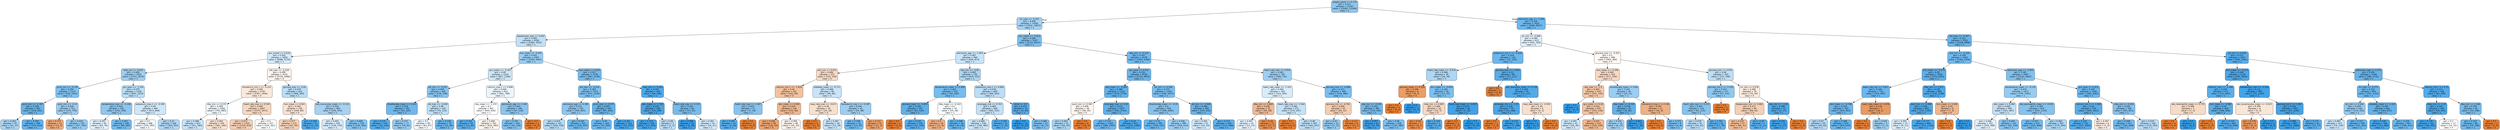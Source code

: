 digraph Tree {
node [shape=box, style="filled, rounded", color="black", fontname="helvetica"] ;
edge [fontname="helvetica"] ;
0 [label="weight_admit <= 0.179\ngini = 0.421\nsamples = 21187\nvalue = [10091, 23399]\nclass = 1", fillcolor="#8ec7f0"] ;
1 [label="inr_max <= -0.197\ngini = 0.456\nsamples = 13565\nvalue = [7502, 13872]\nclass = 1", fillcolor="#a4d2f3"] ;
0 -> 1 [labeldistance=2.5, labelangle=45, headlabel="True"] ;
2 [label="baseexcess_max <= 0.042\ngini = 0.483\nsamples = 8358\nvalue = [5380, 7815]\nclass = 1", fillcolor="#c1e0f7"] ;
1 -> 2 ;
3 [label="gcs_verbal <= 0.618\ngini = 0.493\nsamples = 5856\nvalue = [4086, 5170]\nclass = 1", fillcolor="#d5eafa"] ;
2 -> 3 ;
4 [label="mbp_min <= 0.016\ngini = 0.446\nsamples = 2541\nvalue = [1351, 2674]\nclass = 1", fillcolor="#9dcff2"] ;
3 -> 4 ;
5 [label="pco2_min <= -0.134\ngini = 0.394\nsamples = 1215\nvalue = [526, 1421]\nclass = 1", fillcolor="#82c1ef"] ;
4 -> 5 ;
6 [label="pco2_min <= -1.787\ngini = 0.309\nsamples = 493\nvalue = [154, 651]\nclass = 1", fillcolor="#68b4eb"] ;
5 -> 6 ;
7 [label="gini = 0.462\nsamples = 35\nvalue = [21, 37]\nclass = 1", fillcolor="#a9d5f4"] ;
6 -> 7 ;
8 [label="gini = 0.293\nsamples = 458\nvalue = [133, 614]\nclass = 1", fillcolor="#64b2eb"] ;
6 -> 8 ;
9 [label="spo2_min <= -4.12\ngini = 0.439\nsamples = 722\nvalue = [372, 770]\nclass = 1", fillcolor="#99ccf2"] ;
5 -> 9 ;
10 [label="gini = 0.375\nsamples = 12\nvalue = [15, 5]\nclass = 0", fillcolor="#eeab7b"] ;
9 -> 10 ;
11 [label="gini = 0.434\nsamples = 710\nvalue = [357, 765]\nclass = 1", fillcolor="#95cbf1"] ;
9 -> 11 ;
12 [label="gcs_eyes <= -1.334\ngini = 0.479\nsamples = 1326\nvalue = [825, 1253]\nclass = 1", fillcolor="#bbdef6"] ;
4 -> 12 ;
13 [label="temperature_max <= -0.248\ngini = 0.418\nsamples = 332\nvalue = [152, 359]\nclass = 1", fillcolor="#8dc6f0"] ;
12 -> 13 ;
14 [label="gini = 0.497\nsamples = 92\nvalue = [63, 74]\nclass = 1", fillcolor="#e2f0fb"] ;
13 -> 14 ;
15 [label="gini = 0.363\nsamples = 240\nvalue = [89, 285]\nclass = 1", fillcolor="#77bced"] ;
13 -> 15 ;
16 [label="potassium_max.1 <= -0.392\ngini = 0.49\nsamples = 994\nvalue = [673, 894]\nclass = 1", fillcolor="#cee7f9"] ;
12 -> 16 ;
17 [label="gini = 0.5\nsamples = 488\nvalue = [370, 393]\nclass = 1", fillcolor="#f3f9fd"] ;
16 -> 17 ;
18 [label="gini = 0.47\nsamples = 506\nvalue = [303, 501]\nclass = 1", fillcolor="#b1d8f5"] ;
16 -> 18 ;
19 [label="ptt_max <= -0.228\ngini = 0.499\nsamples = 3315\nvalue = [2735, 2496]\nclass = 0", fillcolor="#fdf4ee"] ;
3 -> 19 ;
20 [label="hematocrit_min.1 <= -0.141\ngini = 0.495\nsamples = 2705\nvalue = [2367, 1936]\nclass = 0", fillcolor="#fae8db"] ;
19 -> 20 ;
21 [label="dbp_min <= 0.155\ngini = 0.499\nsamples = 1058\nvalue = [792, 865]\nclass = 1", fillcolor="#eef7fd"] ;
20 -> 21 ;
22 [label="gini = 0.488\nsamples = 623\nvalue = [411, 565]\nclass = 1", fillcolor="#c9e4f8"] ;
21 -> 22 ;
23 [label="gini = 0.493\nsamples = 435\nvalue = [381, 300]\nclass = 0", fillcolor="#f9e4d5"] ;
21 -> 23 ;
24 [label="heart_rate_max <= 0.544\ngini = 0.482\nsamples = 1647\nvalue = [1575, 1071]\nclass = 0", fillcolor="#f7d7c0"] ;
20 -> 24 ;
25 [label="gini = 0.472\nsamples = 1310\nvalue = [1316, 810]\nclass = 0", fillcolor="#f5cfb3"] ;
24 -> 25 ;
26 [label="gini = 0.5\nsamples = 337\nvalue = [259, 261]\nclass = 1", fillcolor="#fdfeff"] ;
24 -> 26 ;
27 [label="glucose_max <= -0.81\ngini = 0.479\nsamples = 610\nvalue = [368, 560]\nclass = 1", fillcolor="#bbddf6"] ;
19 -> 27 ;
28 [label="bun_mean <= 0.941\ngini = 0.492\nsamples = 126\nvalue = [109, 84]\nclass = 0", fillcolor="#f9e2d2"] ;
27 -> 28 ;
29 [label="gini = 0.477\nsamples = 115\nvalue = [107, 69]\nclass = 0", fillcolor="#f6d2b9"] ;
28 -> 29 ;
30 [label="gini = 0.208\nsamples = 11\nvalue = [2, 15]\nclass = 1", fillcolor="#53aae8"] ;
28 -> 30 ;
31 [label="abs_monocytes_mean <= -0.122\ngini = 0.456\nsamples = 484\nvalue = [259, 476]\nclass = 1", fillcolor="#a5d2f3"] ;
27 -> 31 ;
32 [label="gini = 0.493\nsamples = 205\nvalue = [139, 176]\nclass = 1", fillcolor="#d5eafa"] ;
31 -> 32 ;
33 [label="gini = 0.408\nsamples = 279\nvalue = [120, 300]\nclass = 1", fillcolor="#88c4ef"] ;
31 -> 33 ;
34 [label="bun_mean <= -0.443\ngini = 0.441\nsamples = 2502\nvalue = [1294, 2645]\nclass = 1", fillcolor="#9acdf2"] ;
2 -> 34 ;
35 [label="gcs_motor <= -0.307\ngini = 0.49\nsamples = 1224\nvalue = [827, 1106]\nclass = 1", fillcolor="#cde6f8"] ;
34 -> 35 ;
36 [label="ptt_min <= -0.207\ngini = 0.409\nsamples = 309\nvalue = [136, 338]\nclass = 1", fillcolor="#89c4ef"] ;
35 -> 36 ;
37 [label="bicarbonate_mean <= 0.423\ngini = 0.336\nsamples = 191\nvalue = [61, 225]\nclass = 1", fillcolor="#6fb8ec"] ;
36 -> 37 ;
38 [label="gini = 0.231\nsamples = 114\nvalue = [22, 143]\nclass = 1", fillcolor="#57ace9"] ;
37 -> 38 ;
39 [label="gini = 0.437\nsamples = 77\nvalue = [39, 82]\nclass = 1", fillcolor="#97ccf1"] ;
37 -> 39 ;
40 [label="ptt_max <= -0.048\ngini = 0.48\nsamples = 118\nvalue = [75, 113]\nclass = 1", fillcolor="#bcdef6"] ;
36 -> 40 ;
41 [label="gini = 0.5\nsamples = 83\nvalue = [63, 67]\nclass = 1", fillcolor="#f3f9fd"] ;
40 -> 41 ;
42 [label="gini = 0.328\nsamples = 35\nvalue = [12, 46]\nclass = 1", fillcolor="#6db7ec"] ;
40 -> 42 ;
43 [label="calcium_max.1 <= 0.696\ngini = 0.499\nsamples = 915\nvalue = [691, 768]\nclass = 1", fillcolor="#ebf5fc"] ;
35 -> 43 ;
44 [label="sbp_mean <= -1.255\ngini = 0.5\nsamples = 807\nvalue = [644, 650]\nclass = 1", fillcolor="#fdfeff"] ;
43 -> 44 ;
45 [label="gini = 0.263\nsamples = 44\nvalue = [12, 65]\nclass = 1", fillcolor="#5eafea"] ;
44 -> 45 ;
46 [label="gini = 0.499\nsamples = 763\nvalue = [632, 585]\nclass = 0", fillcolor="#fdf6f0"] ;
44 -> 46 ;
47 [label="admission_age <= 1.442\ngini = 0.407\nsamples = 108\nvalue = [47, 118]\nclass = 1", fillcolor="#88c4ef"] ;
43 -> 47 ;
48 [label="gini = 0.391\nsamples = 106\nvalue = [43, 118]\nclass = 1", fillcolor="#81c1ee"] ;
47 -> 48 ;
49 [label="gini = 0.0\nsamples = 2\nvalue = [4, 0]\nclass = 0", fillcolor="#e58139"] ;
47 -> 49 ;
50 [label="bun_mean <= 0.635\ngini = 0.357\nsamples = 1278\nvalue = [467, 1539]\nclass = 1", fillcolor="#75bbed"] ;
34 -> 50 ;
51 [label="ptt_max <= -0.316\ngini = 0.383\nsamples = 1074\nvalue = [431, 1240]\nclass = 1", fillcolor="#7ebfee"] ;
50 -> 51 ;
52 [label="admission_age <= 0.385\ngini = 0.415\nsamples = 742\nvalue = [344, 825]\nclass = 1", fillcolor="#8cc6f0"] ;
51 -> 52 ;
53 [label="gini = 0.474\nsamples = 321\nvalue = [200, 318]\nclass = 1", fillcolor="#b6dbf5"] ;
52 -> 53 ;
54 [label="gini = 0.345\nsamples = 421\nvalue = [144, 507]\nclass = 1", fillcolor="#71b9ec"] ;
52 -> 54 ;
55 [label="pco2_max <= 0.375\ngini = 0.287\nsamples = 332\nvalue = [87, 415]\nclass = 1", fillcolor="#63b2ea"] ;
51 -> 55 ;
56 [label="gini = 0.34\nsamples = 220\nvalue = [72, 260]\nclass = 1", fillcolor="#70b8ec"] ;
55 -> 56 ;
57 [label="gini = 0.161\nsamples = 112\nvalue = [15, 155]\nclass = 1", fillcolor="#4ca6e8"] ;
55 -> 57 ;
58 [label="mbp_min <= 0.454\ngini = 0.192\nsamples = 204\nvalue = [36, 299]\nclass = 1", fillcolor="#51a9e8"] ;
50 -> 58 ;
59 [label="wbc_mean <= 1.702\ngini = 0.134\nsamples = 158\nvalue = [19, 244]\nclass = 1", fillcolor="#48a5e7"] ;
58 -> 59 ;
60 [label="gini = 0.123\nsamples = 155\nvalue = [17, 241]\nclass = 1", fillcolor="#47a4e7"] ;
59 -> 60 ;
61 [label="gini = 0.48\nsamples = 3\nvalue = [2, 3]\nclass = 1", fillcolor="#bddef6"] ;
59 -> 61 ;
62 [label="heart_rate_max <= 0.152\ngini = 0.361\nsamples = 46\nvalue = [17, 55]\nclass = 1", fillcolor="#76bbed"] ;
58 -> 62 ;
63 [label="gini = 0.056\nsamples = 22\nvalue = [1, 34]\nclass = 1", fillcolor="#3fa0e6"] ;
62 -> 63 ;
64 [label="gini = 0.491\nsamples = 24\nvalue = [16, 21]\nclass = 1", fillcolor="#d0e8f9"] ;
62 -> 64 ;
65 [label="bun_mean <= -0.615\ngini = 0.384\nsamples = 5207\nvalue = [2122, 6057]\nclass = 1", fillcolor="#7ebfee"] ;
1 -> 65 ;
66 [label="admission_age <= -1.093\ngini = 0.487\nsamples = 969\nvalue = [629, 873]\nclass = 1", fillcolor="#c8e4f8"] ;
65 -> 66 ;
67 [label="po2_min <= 0.051\ngini = 0.486\nsamples = 227\nvalue = [210, 150]\nclass = 0", fillcolor="#f8dbc6"] ;
66 -> 67 ;
68 [label="calcium_min.1 <= -1.919\ngini = 0.45\nsamples = 161\nvalue = [162, 84]\nclass = 0", fillcolor="#f2c2a0"] ;
67 -> 68 ;
69 [label="heart_rate_max <= 2.407\ngini = 0.403\nsamples = 17\nvalue = [7, 18]\nclass = 1", fillcolor="#86c3ef"] ;
68 -> 69 ;
70 [label="gini = 0.245\nsamples = 14\nvalue = [3, 18]\nclass = 1", fillcolor="#5aade9"] ;
69 -> 70 ;
71 [label="gini = 0.0\nsamples = 3\nvalue = [4, 0]\nclass = 0", fillcolor="#e58139"] ;
69 -> 71 ;
72 [label="wbc_mean <= 0.094\ngini = 0.419\nsamples = 144\nvalue = [155, 66]\nclass = 0", fillcolor="#f0b78d"] ;
68 -> 72 ;
73 [label="gini = 0.344\nsamples = 96\nvalue = [120, 34]\nclass = 0", fillcolor="#eca571"] ;
72 -> 73 ;
74 [label="gini = 0.499\nsamples = 48\nvalue = [35, 32]\nclass = 0", fillcolor="#fdf4ee"] ;
72 -> 74 ;
75 [label="platelets_mean <= -0.711\ngini = 0.488\nsamples = 66\nvalue = [48, 66]\nclass = 1", fillcolor="#c9e4f8"] ;
67 -> 75 ;
76 [label="resp_rate_max <= -0.675\ngini = 0.49\nsamples = 24\nvalue = [24, 18]\nclass = 0", fillcolor="#f8e0ce"] ;
75 -> 76 ;
77 [label="gini = 0.0\nsamples = 6\nvalue = [11, 0]\nclass = 0", fillcolor="#e58139"] ;
76 -> 77 ;
78 [label="gini = 0.487\nsamples = 18\nvalue = [13, 18]\nclass = 1", fillcolor="#c8e4f8"] ;
76 -> 78 ;
79 [label="hematocrit_max.1 <= 0.387\ngini = 0.444\nsamples = 42\nvalue = [24, 48]\nclass = 1", fillcolor="#9ccef2"] ;
75 -> 79 ;
80 [label="gini = 0.348\nsamples = 32\nvalue = [13, 45]\nclass = 1", fillcolor="#72b9ed"] ;
79 -> 80 ;
81 [label="gini = 0.337\nsamples = 10\nvalue = [11, 3]\nclass = 0", fillcolor="#eca36f"] ;
79 -> 81 ;
82 [label="sbp_min <= -0.82\ngini = 0.465\nsamples = 742\nvalue = [419, 723]\nclass = 1", fillcolor="#acd6f4"] ;
66 -> 82 ;
83 [label="temperature_mean <= 0.408\ngini = 0.363\nsamples = 142\nvalue = [50, 160]\nclass = 1", fillcolor="#77bced"] ;
82 -> 83 ;
84 [label="glucose_mean <= -0.855\ngini = 0.265\nsamples = 107\nvalue = [25, 134]\nclass = 1", fillcolor="#5eafea"] ;
83 -> 84 ;
85 [label="gini = 0.0\nsamples = 3\nvalue = [3, 0]\nclass = 0", fillcolor="#e58139"] ;
84 -> 85 ;
86 [label="gini = 0.242\nsamples = 104\nvalue = [22, 134]\nclass = 1", fillcolor="#5aade9"] ;
84 -> 86 ;
87 [label="dbp_mean <= -0.243\ngini = 0.5\nsamples = 35\nvalue = [25, 26]\nclass = 1", fillcolor="#f7fbfe"] ;
83 -> 87 ;
88 [label="gini = 0.4\nsamples = 19\nvalue = [21, 8]\nclass = 0", fillcolor="#efb184"] ;
87 -> 88 ;
89 [label="gini = 0.298\nsamples = 16\nvalue = [4, 18]\nclass = 1", fillcolor="#65b3eb"] ;
87 -> 89 ;
90 [label="potassium_max.1 <= 0.682\ngini = 0.478\nsamples = 600\nvalue = [369, 563]\nclass = 1", fillcolor="#bbddf6"] ;
82 -> 90 ;
91 [label="aniongap_min <= 0.703\ngini = 0.484\nsamples = 568\nvalue = [363, 523]\nclass = 1", fillcolor="#c2e1f7"] ;
90 -> 91 ;
92 [label="gini = 0.489\nsamples = 536\nvalue = [356, 482]\nclass = 1", fillcolor="#cbe5f8"] ;
91 -> 92 ;
93 [label="gini = 0.249\nsamples = 32\nvalue = [7, 41]\nclass = 1", fillcolor="#5baee9"] ;
91 -> 93 ;
94 [label="white <= 0.5\ngini = 0.227\nsamples = 32\nvalue = [6, 40]\nclass = 1", fillcolor="#57ace9"] ;
90 -> 94 ;
95 [label="gini = 0.0\nsamples = 15\nvalue = [0, 23]\nclass = 1", fillcolor="#399de5"] ;
94 -> 95 ;
96 [label="gini = 0.386\nsamples = 17\nvalue = [6, 17]\nclass = 1", fillcolor="#7fc0ee"] ;
94 -> 96 ;
97 [label="dbp_min <= 0.524\ngini = 0.347\nsamples = 4238\nvalue = [1493, 5184]\nclass = 1", fillcolor="#72b9ec"] ;
65 -> 97 ;
98 [label="gcs_eyes <= 0.412\ngini = 0.322\nsamples = 3536\nvalue = [1125, 4453]\nclass = 1", fillcolor="#6bb6ec"] ;
97 -> 98 ;
99 [label="sbp_mean <= -2.005\ngini = 0.286\nsamples = 2116\nvalue = [579, 2776]\nclass = 1", fillcolor="#62b1ea"] ;
98 -> 99 ;
100 [label="pco2_min <= 0.565\ngini = 0.499\nsamples = 39\nvalue = [38, 35]\nclass = 0", fillcolor="#fdf5ef"] ;
99 -> 100 ;
101 [label="gini = 0.463\nsamples = 31\nvalue = [20, 35]\nclass = 1", fillcolor="#aad5f4"] ;
100 -> 101 ;
102 [label="gini = 0.0\nsamples = 8\nvalue = [18, 0]\nclass = 0", fillcolor="#e58139"] ;
100 -> 102 ;
103 [label="aniongap_max <= 0.02\ngini = 0.275\nsamples = 2077\nvalue = [541, 2741]\nclass = 1", fillcolor="#60b0ea"] ;
99 -> 103 ;
104 [label="gini = 0.332\nsamples = 1164\nvalue = [388, 1455]\nclass = 1", fillcolor="#6eb7ec"] ;
103 -> 104 ;
105 [label="gini = 0.19\nsamples = 913\nvalue = [153, 1286]\nclass = 1", fillcolor="#51a9e8"] ;
103 -> 105 ;
106 [label="ph_min <= 0.166\ngini = 0.371\nsamples = 1420\nvalue = [546, 1677]\nclass = 1", fillcolor="#79bded"] ;
98 -> 106 ;
107 [label="bicarbonate_mean <= -0.29\ngini = 0.4\nsamples = 926\nvalue = [399, 1045]\nclass = 1", fillcolor="#85c2ef"] ;
106 -> 107 ;
108 [label="gini = 0.33\nsamples = 436\nvalue = [140, 532]\nclass = 1", fillcolor="#6db7ec"] ;
107 -> 108 ;
109 [label="gini = 0.446\nsamples = 490\nvalue = [259, 513]\nclass = 1", fillcolor="#9dcef2"] ;
107 -> 109 ;
110 [label="ptt_min <= -0.506\ngini = 0.306\nsamples = 494\nvalue = [147, 632]\nclass = 1", fillcolor="#67b4eb"] ;
106 -> 110 ;
111 [label="gini = 0.491\nsamples = 51\nvalue = [33, 43]\nclass = 1", fillcolor="#d1e8f9"] ;
110 -> 111 ;
112 [label="gini = 0.272\nsamples = 443\nvalue = [114, 589]\nclass = 1", fillcolor="#5fb0ea"] ;
110 -> 112 ;
113 [label="heart_rate_max <= 0.054\ngini = 0.445\nsamples = 702\nvalue = [368, 731]\nclass = 1", fillcolor="#9dcef2"] ;
97 -> 113 ;
114 [label="heart_rate_mean <= -1.431\ngini = 0.494\nsamples = 302\nvalue = [214, 265]\nclass = 1", fillcolor="#d9ecfa"] ;
113 -> 114 ;
115 [label="dbp_min <= 0.806\ngini = 0.428\nsamples = 31\nvalue = [40, 18]\nclass = 0", fillcolor="#f1ba92"] ;
114 -> 115 ;
116 [label="gini = 0.497\nsamples = 14\nvalue = [13, 15]\nclass = 1", fillcolor="#e5f2fc"] ;
115 -> 116 ;
117 [label="gini = 0.18\nsamples = 17\nvalue = [27, 3]\nclass = 0", fillcolor="#e88f4f"] ;
115 -> 117 ;
118 [label="heart_rate_max <= -1.564\ngini = 0.485\nsamples = 271\nvalue = [174, 247]\nclass = 1", fillcolor="#c4e2f7"] ;
114 -> 118 ;
119 [label="gini = 0.0\nsamples = 4\nvalue = [10, 0]\nclass = 0", fillcolor="#e58139"] ;
118 -> 119 ;
120 [label="gini = 0.48\nsamples = 267\nvalue = [164, 247]\nclass = 1", fillcolor="#bcdef6"] ;
118 -> 120 ;
121 [label="glucose_max <= -0.898\ngini = 0.373\nsamples = 400\nvalue = [154, 466]\nclass = 1", fillcolor="#7abdee"] ;
113 -> 121 ;
122 [label="glucose_min <= -0.781\ngini = 0.469\nsamples = 20\nvalue = [20, 12]\nclass = 0", fillcolor="#f5cdb0"] ;
121 -> 122 ;
123 [label="gini = 0.43\nsamples = 12\nvalue = [5, 11]\nclass = 1", fillcolor="#93caf1"] ;
122 -> 123 ;
124 [label="gini = 0.117\nsamples = 8\nvalue = [15, 1]\nclass = 0", fillcolor="#e78946"] ;
122 -> 124 ;
125 [label="sbp_min <= -0.545\ngini = 0.352\nsamples = 380\nvalue = [134, 454]\nclass = 1", fillcolor="#73baed"] ;
121 -> 125 ;
126 [label="gini = 0.097\nsamples = 42\nvalue = [4, 74]\nclass = 1", fillcolor="#44a2e6"] ;
125 -> 126 ;
127 [label="gini = 0.38\nsamples = 338\nvalue = [130, 380]\nclass = 1", fillcolor="#7dbfee"] ;
125 -> 127 ;
128 [label="admission_age <= -1.599\ngini = 0.336\nsamples = 7622\nvalue = [2589, 9527]\nclass = 1", fillcolor="#6fb8ec"] ;
0 -> 128 [labeldistance=2.5, labelangle=-45, headlabel="False"] ;
129 [label="ph_min <= -0.698\ngini = 0.496\nsamples = 612\nvalue = [441, 529]\nclass = 1", fillcolor="#deeffb"] ;
128 -> 129 ;
130 [label="potassium_min.1 <= -0.646\ngini = 0.324\nsamples = 116\nvalue = [37, 145]\nclass = 1", fillcolor="#6cb6ec"] ;
129 -> 130 ;
131 [label="heart_rate_mean <= -0.516\ngini = 0.466\nsamples = 36\nvalue = [20, 34]\nclass = 1", fillcolor="#add7f4"] ;
130 -> 131 ;
132 [label="glucose_mean <= 0.529\ngini = 0.298\nsamples = 6\nvalue = [9, 2]\nclass = 0", fillcolor="#eb9d65"] ;
131 -> 132 ;
133 [label="gini = 0.0\nsamples = 4\nvalue = [9, 0]\nclass = 0", fillcolor="#e58139"] ;
132 -> 133 ;
134 [label="gini = 0.0\nsamples = 2\nvalue = [0, 2]\nclass = 1", fillcolor="#399de5"] ;
132 -> 134 ;
135 [label="bun_mean <= -0.639\ngini = 0.381\nsamples = 30\nvalue = [11, 32]\nclass = 1", fillcolor="#7dbfee"] ;
131 -> 135 ;
136 [label="mbp_min <= 0.855\ngini = 0.484\nsamples = 10\nvalue = [10, 7]\nclass = 0", fillcolor="#f7d9c4"] ;
135 -> 136 ;
137 [label="gini = 0.18\nsamples = 7\nvalue = [9, 1]\nclass = 0", fillcolor="#e88f4f"] ;
136 -> 137 ;
138 [label="gini = 0.245\nsamples = 3\nvalue = [1, 6]\nclass = 1", fillcolor="#5aade9"] ;
136 -> 138 ;
139 [label="heart_rate_mean <= -0.057\ngini = 0.074\nsamples = 20\nvalue = [1, 25]\nclass = 1", fillcolor="#41a1e6"] ;
135 -> 139 ;
140 [label="gini = 0.0\nsamples = 1\nvalue = [1, 0]\nclass = 0", fillcolor="#e58139"] ;
139 -> 140 ;
141 [label="gini = 0.0\nsamples = 19\nvalue = [0, 25]\nclass = 1", fillcolor="#399de5"] ;
139 -> 141 ;
142 [label="glucose_max <= -0.921\ngini = 0.23\nsamples = 80\nvalue = [17, 111]\nclass = 1", fillcolor="#57ace9"] ;
130 -> 142 ;
143 [label="gini = 0.0\nsamples = 2\nvalue = [3, 0]\nclass = 0", fillcolor="#e58139"] ;
142 -> 143 ;
144 [label="abs_basophils_mean <= 0.739\ngini = 0.199\nsamples = 78\nvalue = [14, 111]\nclass = 1", fillcolor="#52a9e8"] ;
142 -> 144 ;
145 [label="aniongap_min <= -1.52\ngini = 0.155\nsamples = 74\nvalue = [10, 108]\nclass = 1", fillcolor="#4ba6e7"] ;
144 -> 145 ;
146 [label="gini = 0.0\nsamples = 1\nvalue = [3, 0]\nclass = 0", fillcolor="#e58139"] ;
145 -> 146 ;
147 [label="gini = 0.114\nsamples = 73\nvalue = [7, 108]\nclass = 1", fillcolor="#46a3e7"] ;
145 -> 147 ;
148 [label="resp_rate_mean <= -0.591\ngini = 0.49\nsamples = 4\nvalue = [4, 3]\nclass = 0", fillcolor="#f8e0ce"] ;
144 -> 148 ;
149 [label="gini = 0.0\nsamples = 2\nvalue = [0, 3]\nclass = 1", fillcolor="#399de5"] ;
148 -> 149 ;
150 [label="gini = 0.0\nsamples = 2\nvalue = [4, 0]\nclass = 0", fillcolor="#e58139"] ;
148 -> 150 ;
151 [label="glucose_max <= -0.422\ngini = 0.5\nsamples = 496\nvalue = [404, 384]\nclass = 0", fillcolor="#fef9f5"] ;
129 -> 151 ;
152 [label="bun_mean <= -0.296\ngini = 0.484\nsamples = 303\nvalue = [277, 194]\nclass = 0", fillcolor="#f7d9c4"] ;
151 -> 152 ;
153 [label="sbp_max <= -1.5\ngini = 0.462\nsamples = 259\nvalue = [252, 143]\nclass = 0", fillcolor="#f4c8a9"] ;
152 -> 153 ;
154 [label="gini = 0.0\nsamples = 4\nvalue = [0, 9]\nclass = 1", fillcolor="#399de5"] ;
153 -> 154 ;
155 [label="gcs_motor <= 0.26\ngini = 0.453\nsamples = 255\nvalue = [252, 134]\nclass = 0", fillcolor="#f3c4a2"] ;
153 -> 155 ;
156 [label="gini = 0.491\nsamples = 41\nvalue = [26, 34]\nclass = 1", fillcolor="#d0e8f9"] ;
155 -> 156 ;
157 [label="gini = 0.425\nsamples = 214\nvalue = [226, 100]\nclass = 0", fillcolor="#f1b991"] ;
155 -> 157 ;
158 [label="bicarbonate_mean <= 0.66\ngini = 0.441\nsamples = 44\nvalue = [25, 51]\nclass = 1", fillcolor="#9acdf2"] ;
152 -> 158 ;
159 [label="dbp_mean <= 0.156\ngini = 0.278\nsamples = 33\nvalue = [9, 45]\nclass = 1", fillcolor="#61b1ea"] ;
158 -> 159 ;
160 [label="gini = 0.454\nsamples = 16\nvalue = [8, 15]\nclass = 1", fillcolor="#a3d1f3"] ;
159 -> 160 ;
161 [label="gini = 0.062\nsamples = 17\nvalue = [1, 30]\nclass = 1", fillcolor="#40a0e6"] ;
159 -> 161 ;
162 [label="hematocrit_max.1 <= 0.46\ngini = 0.397\nsamples = 11\nvalue = [16, 6]\nclass = 0", fillcolor="#efb083"] ;
158 -> 162 ;
163 [label="gini = 0.0\nsamples = 5\nvalue = [14, 0]\nclass = 0", fillcolor="#e58139"] ;
162 -> 163 ;
164 [label="gini = 0.375\nsamples = 6\nvalue = [2, 6]\nclass = 1", fillcolor="#7bbeee"] ;
162 -> 164 ;
165 [label="glucose_min <= 0.435\ngini = 0.48\nsamples = 193\nvalue = [127, 190]\nclass = 1", fillcolor="#bddff6"] ;
151 -> 165 ;
166 [label="glucose_min.2 <= 2.539\ngini = 0.423\nsamples = 117\nvalue = [57, 131]\nclass = 1", fillcolor="#8fc8f0"] ;
165 -> 166 ;
167 [label="heart_rate_max <= 0.274\ngini = 0.403\nsamples = 114\nvalue = [51, 131]\nclass = 1", fillcolor="#86c3ef"] ;
166 -> 167 ;
168 [label="gini = 0.478\nsamples = 53\nvalue = [34, 52]\nclass = 1", fillcolor="#baddf6"] ;
167 -> 168 ;
169 [label="gini = 0.291\nsamples = 61\nvalue = [17, 79]\nclass = 1", fillcolor="#64b2eb"] ;
167 -> 169 ;
170 [label="gini = 0.0\nsamples = 3\nvalue = [6, 0]\nclass = 0", fillcolor="#e58139"] ;
166 -> 170 ;
171 [label="inr_min <= 0.078\ngini = 0.496\nsamples = 76\nvalue = [70, 59]\nclass = 0", fillcolor="#fbebe0"] ;
165 -> 171 ;
172 [label="baseexcess_min <= 0.682\ngini = 0.472\nsamples = 64\nvalue = [68, 42]\nclass = 0", fillcolor="#f5cfb3"] ;
171 -> 172 ;
173 [label="gini = 0.435\nsamples = 57\nvalue = [66, 31]\nclass = 0", fillcolor="#f1bc96"] ;
172 -> 173 ;
174 [label="gini = 0.26\nsamples = 7\nvalue = [2, 11]\nclass = 1", fillcolor="#5dafea"] ;
172 -> 174 ;
175 [label="sbp_min <= 1.101\ngini = 0.188\nsamples = 12\nvalue = [2, 17]\nclass = 1", fillcolor="#50a9e8"] ;
171 -> 175 ;
176 [label="gini = 0.105\nsamples = 11\nvalue = [1, 17]\nclass = 1", fillcolor="#45a3e7"] ;
175 -> 176 ;
177 [label="gini = 0.0\nsamples = 1\nvalue = [1, 0]\nclass = 0", fillcolor="#e58139"] ;
175 -> 177 ;
178 [label="ptt_max <= -0.267\ngini = 0.311\nsamples = 7010\nvalue = [2148, 8998]\nclass = 1", fillcolor="#68b4eb"] ;
128 -> 178 ;
179 [label="po2_min <= -0.199\ngini = 0.349\nsamples = 4443\nvalue = [1583, 5456]\nclass = 1", fillcolor="#72b9ed"] ;
178 -> 179 ;
180 [label="bun_mean <= -0.272\ngini = 0.26\nsamples = 1536\nvalue = [373, 2053]\nclass = 1", fillcolor="#5dafea"] ;
179 -> 180 ;
181 [label="heart_rate_min <= 2.827\ngini = 0.326\nsamples = 710\nvalue = [234, 905]\nclass = 1", fillcolor="#6cb6ec"] ;
180 -> 181 ;
182 [label="wbc_mean <= -0.748\ngini = 0.319\nsamples = 703\nvalue = [224, 903]\nclass = 1", fillcolor="#6ab5eb"] ;
181 -> 182 ;
183 [label="gini = 0.47\nsamples = 29\nvalue = [20, 33]\nclass = 1", fillcolor="#b1d8f5"] ;
182 -> 183 ;
184 [label="gini = 0.308\nsamples = 674\nvalue = [204, 870]\nclass = 1", fillcolor="#67b4eb"] ;
182 -> 184 ;
185 [label="heart_rate_mean <= 2.676\ngini = 0.278\nsamples = 7\nvalue = [10, 2]\nclass = 0", fillcolor="#ea9a61"] ;
181 -> 185 ;
186 [label="gini = 0.0\nsamples = 4\nvalue = [9, 0]\nclass = 0", fillcolor="#e58139"] ;
185 -> 186 ;
187 [label="gini = 0.444\nsamples = 3\nvalue = [1, 2]\nclass = 1", fillcolor="#9ccef2"] ;
185 -> 187 ;
188 [label="dbp_min <= 2.671\ngini = 0.193\nsamples = 826\nvalue = [139, 1148]\nclass = 1", fillcolor="#51a9e8"] ;
180 -> 188 ;
189 [label="spo2_min <= -3.004\ngini = 0.185\nsamples = 818\nvalue = [132, 1145]\nclass = 1", fillcolor="#50a8e8"] ;
188 -> 189 ;
190 [label="gini = 0.495\nsamples = 12\nvalue = [9, 11]\nclass = 1", fillcolor="#dbedfa"] ;
189 -> 190 ;
191 [label="gini = 0.177\nsamples = 806\nvalue = [123, 1134]\nclass = 1", fillcolor="#4ea8e8"] ;
189 -> 191 ;
192 [label="bun_mean <= 2.092\ngini = 0.42\nsamples = 8\nvalue = [7, 3]\nclass = 0", fillcolor="#f0b78e"] ;
188 -> 192 ;
193 [label="gini = 0.0\nsamples = 5\nvalue = [7, 0]\nclass = 0", fillcolor="#e58139"] ;
192 -> 193 ;
194 [label="gini = 0.0\nsamples = 3\nvalue = [0, 3]\nclass = 1", fillcolor="#399de5"] ;
192 -> 194 ;
195 [label="admission_age <= -0.055\ngini = 0.387\nsamples = 2907\nvalue = [1210, 3403]\nclass = 1", fillcolor="#7fc0ee"] ;
179 -> 195 ;
196 [label="temperature_mean <= -0.135\ngini = 0.435\nsamples = 1471\nvalue = [745, 1581]\nclass = 1", fillcolor="#96cbf1"] ;
195 -> 196 ;
197 [label="wbc_mean <= 0.084\ngini = 0.483\nsamples = 492\nvalue = [321, 467]\nclass = 1", fillcolor="#c1e0f7"] ;
196 -> 197 ;
198 [label="gini = 0.496\nsamples = 351\nvalue = [259, 308]\nclass = 1", fillcolor="#e0effb"] ;
197 -> 198 ;
199 [label="gini = 0.404\nsamples = 141\nvalue = [62, 159]\nclass = 1", fillcolor="#86c3ef"] ;
197 -> 199 ;
200 [label="abs_eosinophils_mean <= -0.051\ngini = 0.399\nsamples = 979\nvalue = [424, 1114]\nclass = 1", fillcolor="#84c2ef"] ;
196 -> 200 ;
201 [label="gini = 0.357\nsamples = 672\nvalue = [245, 809]\nclass = 1", fillcolor="#75bbed"] ;
200 -> 201 ;
202 [label="gini = 0.466\nsamples = 307\nvalue = [179, 305]\nclass = 1", fillcolor="#add7f4"] ;
200 -> 202 ;
203 [label="gcs_eyes <= 0.412\ngini = 0.324\nsamples = 1436\nvalue = [465, 1822]\nclass = 1", fillcolor="#6cb6ec"] ;
195 -> 203 ;
204 [label="calcium_min.1 <= 1.963\ngini = 0.24\nsamples = 730\nvalue = [164, 1011]\nclass = 1", fillcolor="#59ade9"] ;
203 -> 204 ;
205 [label="gini = 0.234\nsamples = 722\nvalue = [157, 1005]\nclass = 1", fillcolor="#58ace9"] ;
204 -> 205 ;
206 [label="gini = 0.497\nsamples = 8\nvalue = [7, 6]\nclass = 0", fillcolor="#fbede3"] ;
204 -> 206 ;
207 [label="mbp_min <= 0.454\ngini = 0.395\nsamples = 706\nvalue = [301, 811]\nclass = 1", fillcolor="#82c1ef"] ;
203 -> 207 ;
208 [label="gini = 0.348\nsamples = 512\nvalue = [182, 628]\nclass = 1", fillcolor="#72b9ed"] ;
207 -> 208 ;
209 [label="gini = 0.478\nsamples = 194\nvalue = [119, 183]\nclass = 1", fillcolor="#baddf6"] ;
207 -> 209 ;
210 [label="ph_min <= 0.058\ngini = 0.237\nsamples = 2567\nvalue = [565, 3542]\nclass = 1", fillcolor="#59ade9"] ;
178 -> 210 ;
211 [label="bun_mean <= -0.272\ngini = 0.168\nsamples = 1239\nvalue = [185, 1810]\nclass = 1", fillcolor="#4da7e8"] ;
210 -> 211 ;
212 [label="totalco2_max <= -2.446\ngini = 0.249\nsamples = 471\nvalue = [113, 661]\nclass = 1", fillcolor="#5baee9"] ;
211 -> 212 ;
213 [label="abs_neutrophils_mean <= 0.779\ngini = 0.486\nsamples = 7\nvalue = [7, 5]\nclass = 0", fillcolor="#f8dbc6"] ;
212 -> 213 ;
214 [label="gini = 0.0\nsamples = 4\nvalue = [7, 0]\nclass = 0", fillcolor="#e58139"] ;
213 -> 214 ;
215 [label="gini = 0.0\nsamples = 3\nvalue = [0, 5]\nclass = 1", fillcolor="#399de5"] ;
213 -> 215 ;
216 [label="bun_mean <= -0.982\ngini = 0.24\nsamples = 464\nvalue = [106, 656]\nclass = 1", fillcolor="#59ade9"] ;
212 -> 216 ;
217 [label="gini = 0.0\nsamples = 1\nvalue = [3, 0]\nclass = 0", fillcolor="#e58139"] ;
216 -> 217 ;
218 [label="gini = 0.235\nsamples = 463\nvalue = [103, 656]\nclass = 1", fillcolor="#58ace9"] ;
216 -> 218 ;
219 [label="baseexcess_max <= -5.126\ngini = 0.111\nsamples = 768\nvalue = [72, 1149]\nclass = 1", fillcolor="#45a3e7"] ;
211 -> 219 ;
220 [label="abs_lymphocytes_mean <= -0.023\ngini = 0.494\nsamples = 8\nvalue = [5, 4]\nclass = 0", fillcolor="#fae6d7"] ;
219 -> 220 ;
221 [label="gini = 0.278\nsamples = 6\nvalue = [5, 1]\nclass = 0", fillcolor="#ea9a61"] ;
220 -> 221 ;
222 [label="gini = 0.0\nsamples = 2\nvalue = [0, 3]\nclass = 1", fillcolor="#399de5"] ;
220 -> 222 ;
223 [label="glucose_min.2 <= 1.967\ngini = 0.104\nsamples = 760\nvalue = [67, 1145]\nclass = 1", fillcolor="#45a3e7"] ;
219 -> 223 ;
224 [label="gini = 0.089\nsamples = 697\nvalue = [52, 1068]\nclass = 1", fillcolor="#43a2e6"] ;
223 -> 224 ;
225 [label="gini = 0.273\nsamples = 63\nvalue = [15, 77]\nclass = 1", fillcolor="#60b0ea"] ;
223 -> 225 ;
226 [label="admission_age <= 0.373\ngini = 0.295\nsamples = 1328\nvalue = [380, 1732]\nclass = 1", fillcolor="#64b3eb"] ;
210 -> 226 ;
227 [label="inr_max <= -0.273\ngini = 0.331\nsamples = 892\nvalue = [297, 1123]\nclass = 1", fillcolor="#6db7ec"] ;
226 -> 227 ;
228 [label="ph_min <= 0.166\ngini = 0.429\nsamples = 230\nvalue = [114, 252]\nclass = 1", fillcolor="#93c9f1"] ;
227 -> 228 ;
229 [label="gini = 0.487\nsamples = 121\nvalue = [79, 110]\nclass = 1", fillcolor="#c7e3f8"] ;
228 -> 229 ;
230 [label="gini = 0.317\nsamples = 109\nvalue = [35, 142]\nclass = 1", fillcolor="#6ab5eb"] ;
228 -> 230 ;
231 [label="platelets_mean <= -1.012\ngini = 0.287\nsamples = 662\nvalue = [183, 871]\nclass = 1", fillcolor="#63b2ea"] ;
227 -> 231 ;
232 [label="gini = 0.149\nsamples = 169\nvalue = [23, 260]\nclass = 1", fillcolor="#4ba6e7"] ;
231 -> 232 ;
233 [label="gini = 0.329\nsamples = 493\nvalue = [160, 611]\nclass = 1", fillcolor="#6db7ec"] ;
231 -> 233 ;
234 [label="calcium_min.1 <= 0.75\ngini = 0.211\nsamples = 436\nvalue = [83, 609]\nclass = 1", fillcolor="#54aae9"] ;
226 -> 234 ;
235 [label="mbp_min <= 1.33\ngini = 0.165\nsamples = 344\nvalue = [50, 501]\nclass = 1", fillcolor="#4da7e8"] ;
234 -> 235 ;
236 [label="gini = 0.139\nsamples = 331\nvalue = [40, 491]\nclass = 1", fillcolor="#49a5e7"] ;
235 -> 236 ;
237 [label="gini = 0.5\nsamples = 13\nvalue = [10, 10]\nclass = 0", fillcolor="#ffffff"] ;
235 -> 237 ;
238 [label="dbp_min <= 2.108\ngini = 0.359\nsamples = 92\nvalue = [33, 108]\nclass = 1", fillcolor="#76bbed"] ;
234 -> 238 ;
239 [label="gini = 0.334\nsamples = 89\nvalue = [29, 108]\nclass = 1", fillcolor="#6eb7ec"] ;
238 -> 239 ;
240 [label="gini = 0.0\nsamples = 3\nvalue = [4, 0]\nclass = 0", fillcolor="#e58139"] ;
238 -> 240 ;
}